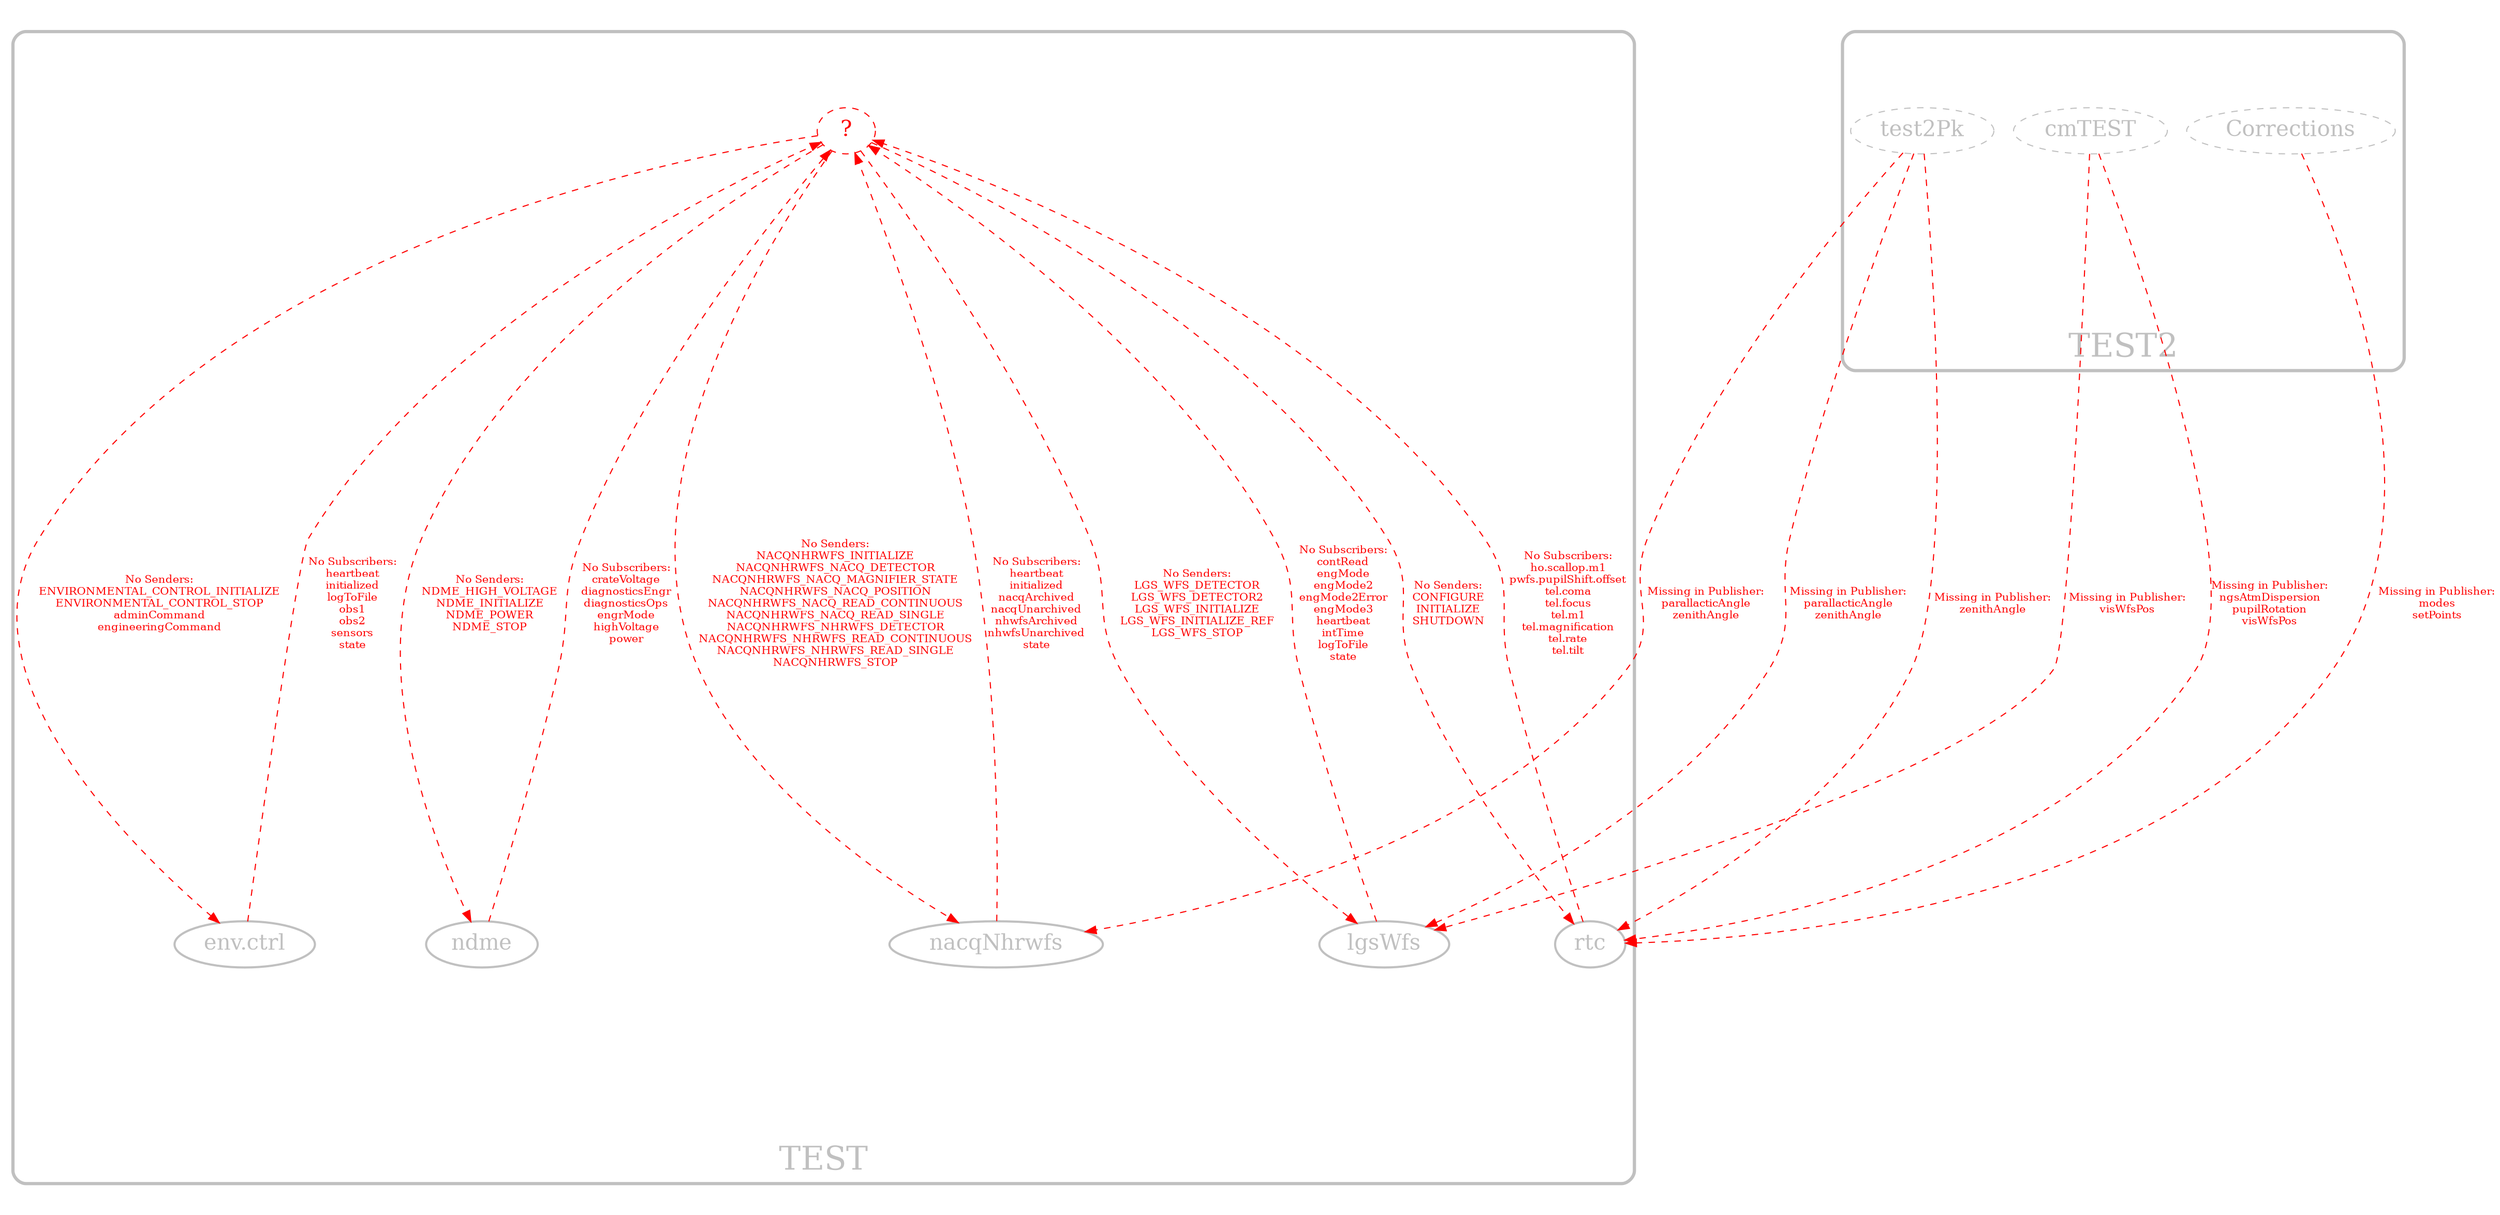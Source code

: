 digraph icdviz {
	graph [layout = dot, splines = true, overlap = scale, ratio = 0.5]
	node [fontsize = 20]
	edge [fontsize = 10]
	"TEST.?" -> "TEST.lgsWfs" [color = red, fontcolor = red, style = dashed, label = "No Senders:\nLGS_WFS_DETECTOR\nLGS_WFS_DETECTOR2\nLGS_WFS_INITIALIZE\nLGS_WFS_INITIALIZE_REF\nLGS_WFS_STOP"]
	"TEST.?" -> "TEST.nacqNhrwfs" [color = red, fontcolor = red, style = dashed, label = "No Senders:\nNACQNHRWFS_INITIALIZE\nNACQNHRWFS_NACQ_DETECTOR\nNACQNHRWFS_NACQ_MAGNIFIER_STATE\nNACQNHRWFS_NACQ_POSITION\nNACQNHRWFS_NACQ_READ_CONTINUOUS\nNACQNHRWFS_NACQ_READ_SINGLE\nNACQNHRWFS_NHRWFS_DETECTOR\nNACQNHRWFS_NHRWFS_READ_CONTINUOUS\nNACQNHRWFS_NHRWFS_READ_SINGLE\nNACQNHRWFS_STOP"]
	"TEST.?" -> "TEST.ndme" [color = red, fontcolor = red, style = dashed, label = "No Senders:\nNDME_HIGH_VOLTAGE\nNDME_INITIALIZE\nNDME_POWER\nNDME_STOP"]
	"TEST2.cmTEST" -> "TEST.lgsWfs" [color = red, fontcolor = red, style = dashed, label = "Missing in Publisher:\nvisWfsPos"]
	"TEST2.test2Pk" -> "TEST.rtc" [color = red, fontcolor = red, style = dashed, label = "Missing in Publisher:\nzenithAngle"]
	"TEST.env.ctrl" -> "TEST.?" [color = red, fontcolor = red, style = dashed, label = "No Subscribers:\nheartbeat\ninitialized\nlogToFile\nobs1\nobs2\nsensors\nstate"]
	"TEST.lgsWfs" -> "TEST.?" [color = red, fontcolor = red, style = dashed, label = "No Subscribers:\ncontRead\nengMode\nengMode2\nengMode2Error\nengMode3\nheartbeat\nintTime\nlogToFile\nstate"]
	"TEST2.test2Pk" -> "TEST.lgsWfs" [color = red, fontcolor = red, style = dashed, label = "Missing in Publisher:\nparallacticAngle\nzenithAngle"]
	"TEST.?" -> "TEST.rtc" [color = red, fontcolor = red, style = dashed, label = "No Senders:\nCONFIGURE\nINITIALIZE\nSHUTDOWN"]
	"TEST2.test2Pk" -> "TEST.nacqNhrwfs" [color = red, fontcolor = red, style = dashed, label = "Missing in Publisher:\nparallacticAngle\nzenithAngle"]
	"TEST2.Corrections" -> "TEST.rtc" [color = red, fontcolor = red, style = dashed, label = "Missing in Publisher:\nmodes\nsetPoints"]
	"TEST.nacqNhrwfs" -> "TEST.?" [color = red, fontcolor = red, style = dashed, label = "No Subscribers:\nheartbeat\ninitialized\nnacqArchived\nnacqUnarchived\nnhwfsArchived\nnhwfsUnarchived\nstate"]
	"TEST.?" -> "TEST.env.ctrl" [color = red, fontcolor = red, style = dashed, label = "No Senders:\nENVIRONMENTAL_CONTROL_INITIALIZE\nENVIRONMENTAL_CONTROL_STOP\nadminCommand\nengineeringCommand"]
	"TEST2.cmTEST" -> "TEST.rtc" [color = red, fontcolor = red, style = dashed, label = "Missing in Publisher:\nngsAtmDispersion\npupilRotation\nvisWfsPos"]
	"TEST.rtc" -> "TEST.?" [color = red, fontcolor = red, style = dashed, label = "No Subscribers:\nho.scallop.m1\npwfs.pupilShift.offset\ntel.coma\ntel.focus\ntel.m1\ntel.magnification\ntel.rate\ntel.tilt"]
	"TEST.ndme" -> "TEST.?" [color = red, fontcolor = red, style = dashed, label = "No Subscribers:\ncrateVoltage\ndiagnosticsEngr\ndiagnosticsOps\nengrMode\nhighVoltage\npower"]
	subgraph cluster_TEST {
		label = TEST
		color = grey
		fontcolor = grey
		fontsize = 30
		style = rounded
		penwidth = 3
		labelloc = b
		"TEST.env.ctrl" [label = "env.ctrl", color = grey, fontcolor = grey, style = bold]
		"TEST.nacqNhrwfs" [label = nacqNhrwfs, color = grey, fontcolor = grey, style = bold]
		"TEST.rtc" [label = rtc, color = grey, fontcolor = grey, style = bold]
		"TEST.ndme" [label = ndme, color = grey, fontcolor = grey, style = bold]
		"TEST.lgsWfs" [label = lgsWfs, color = grey, fontcolor = grey, style = bold]
		"TEST.?" [label = "?", color = red, fontcolor = red, style = dashed]
	}
	subgraph cluster_TEST2 {
		label = TEST2
		color = grey
		fontcolor = grey
		fontsize = 30
		style = rounded
		penwidth = 3
		labelloc = b
		"TEST2.Corrections" [label = Corrections, color = grey, fontcolor = grey, style = dashed]
		"TEST2.cmTEST" [label = cmTEST, color = grey, fontcolor = grey, style = dashed]
		"TEST2.test2Pk" [label = test2Pk, color = grey, fontcolor = grey, style = dashed]
	}
}